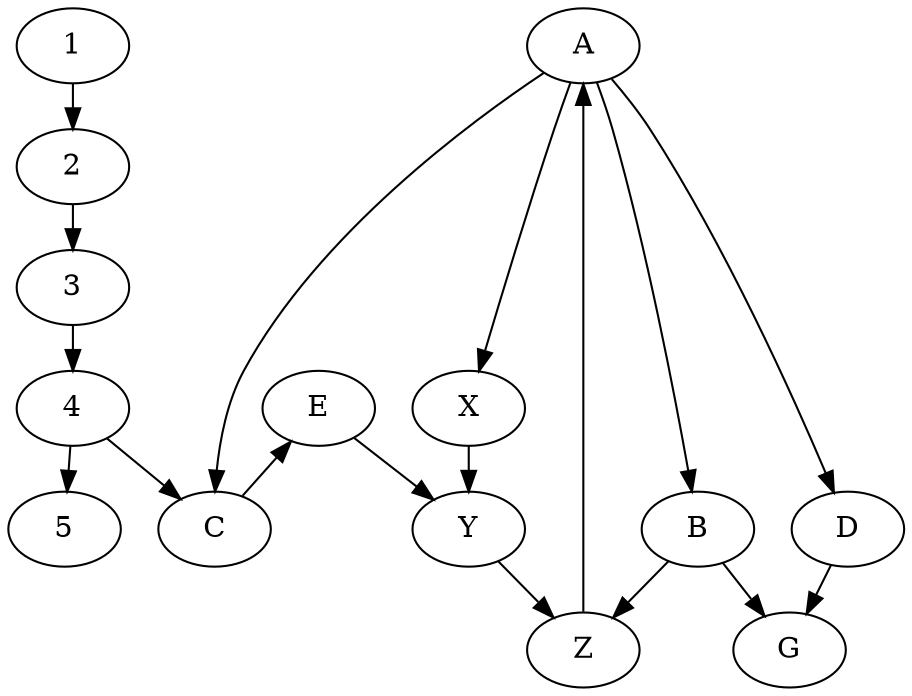 digraph testgraph{ranksep=0.3;
 1 -> 2 -> 3 -> 4 -> 5; 
 A -> B; 
 A -> C -> E -> Y; 
 A -> D -> G; 
 A -> X -> Y -> Z; 
 B -> Z -> A; 
 B -> G; 
 4 -> C; 
 {rank=same; A; 1;} 
 {rank=same; D; 5;} 
 {rank=same; X; E; 4;} 
}